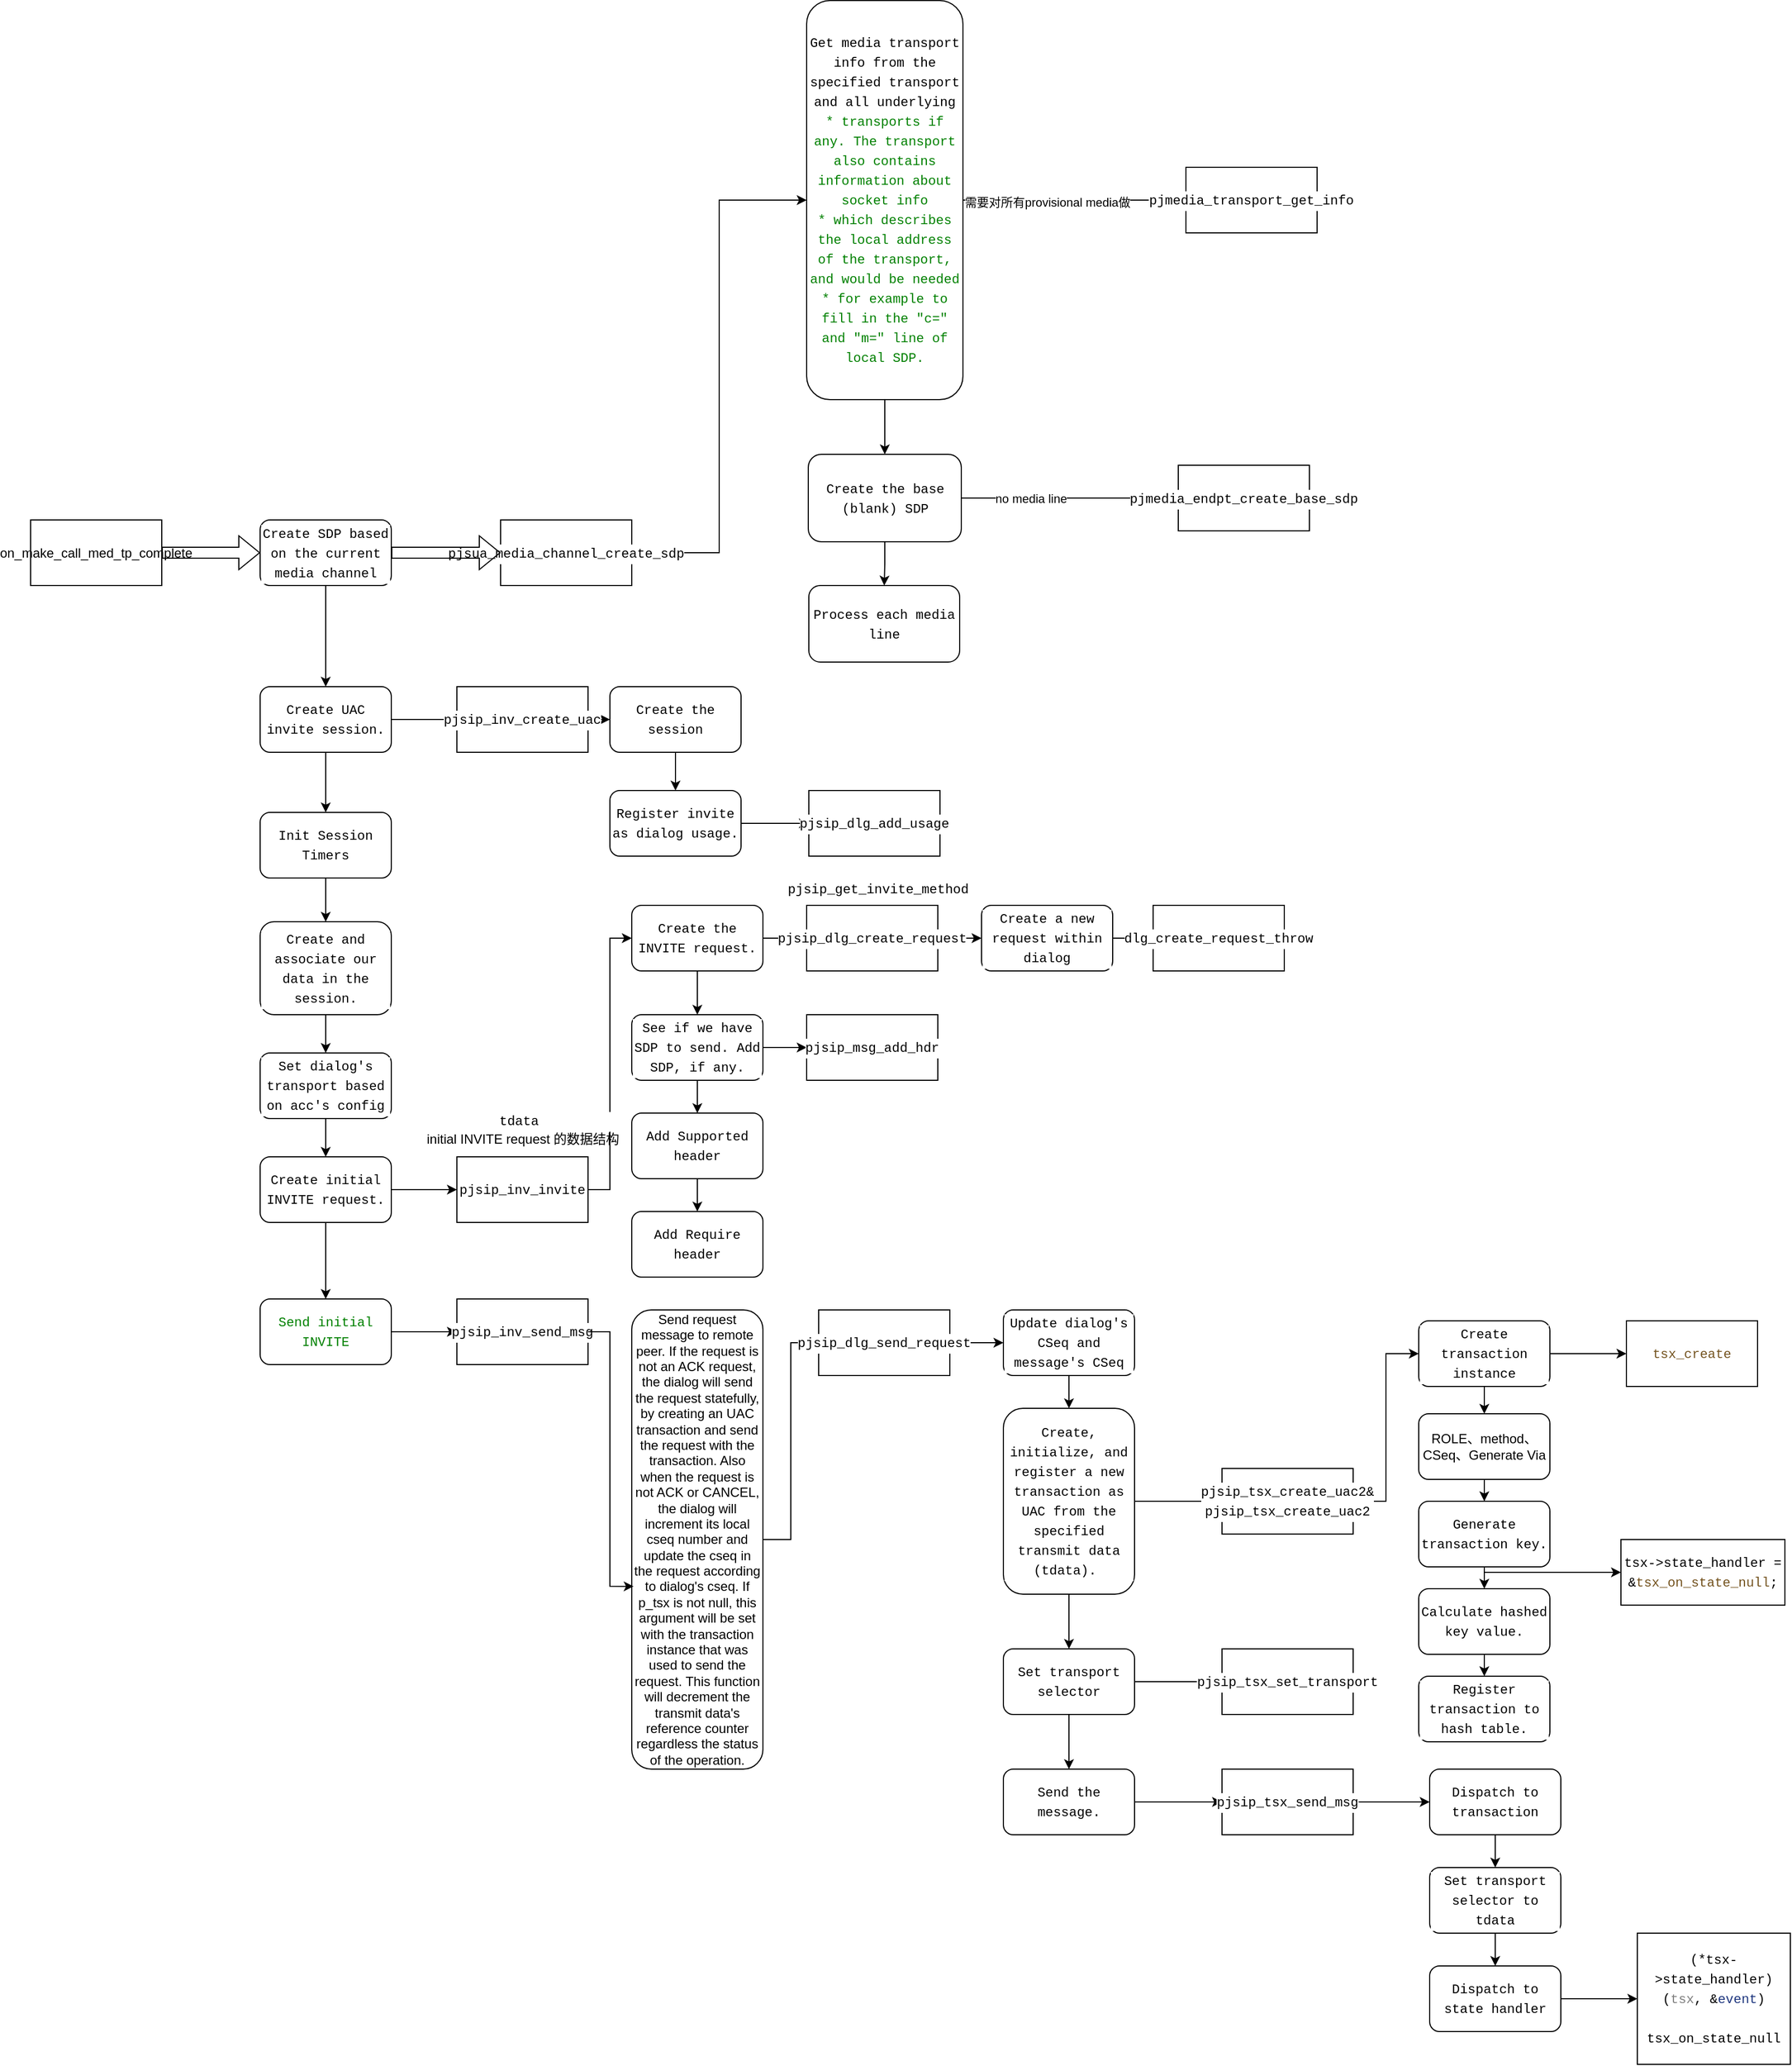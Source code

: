 <mxfile version="23.0.2" type="device">
  <diagram name="第 1 页" id="dm5Nj5f2KzERc9XE3jcm">
    <mxGraphModel dx="3644" dy="2189" grid="1" gridSize="10" guides="1" tooltips="1" connect="1" arrows="1" fold="1" page="1" pageScale="1" pageWidth="827" pageHeight="1169" math="0" shadow="0">
      <root>
        <mxCell id="0" />
        <mxCell id="1" parent="0" />
        <mxCell id="-eo6Yc6-5UVX0u5PC9od-1" style="edgeStyle=orthogonalEdgeStyle;rounded=0;orthogonalLoop=1;jettySize=auto;html=1;exitX=1;exitY=0.5;exitDx=0;exitDy=0;entryX=0;entryY=0.5;entryDx=0;entryDy=0;shape=flexArrow;" edge="1" parent="1" source="-eo6Yc6-5UVX0u5PC9od-2" target="-eo6Yc6-5UVX0u5PC9od-7">
          <mxGeometry relative="1" as="geometry" />
        </mxCell>
        <mxCell id="-eo6Yc6-5UVX0u5PC9od-2" value="on_make_call_med_tp_complete" style="whiteSpace=wrap;html=1;" vertex="1" parent="1">
          <mxGeometry x="-1550" y="347.5" width="120" height="60" as="geometry" />
        </mxCell>
        <mxCell id="-eo6Yc6-5UVX0u5PC9od-3" style="edgeStyle=orthogonalEdgeStyle;rounded=0;orthogonalLoop=1;jettySize=auto;html=1;exitX=1;exitY=0.5;exitDx=0;exitDy=0;entryX=0;entryY=0.5;entryDx=0;entryDy=0;" edge="1" parent="1" source="-eo6Yc6-5UVX0u5PC9od-4" target="-eo6Yc6-5UVX0u5PC9od-11">
          <mxGeometry relative="1" as="geometry" />
        </mxCell>
        <mxCell id="-eo6Yc6-5UVX0u5PC9od-4" value="&lt;div style=&quot;background-color: rgb(255, 255, 255); font-family: Menlo, Monaco, &amp;quot;Courier New&amp;quot;, monospace; line-height: 18px;&quot;&gt;pjsua_media_channel_create_sdp&lt;/div&gt;" style="whiteSpace=wrap;html=1;" vertex="1" parent="1">
          <mxGeometry x="-1120" y="347.5" width="120" height="60" as="geometry" />
        </mxCell>
        <mxCell id="-eo6Yc6-5UVX0u5PC9od-5" style="edgeStyle=orthogonalEdgeStyle;rounded=0;orthogonalLoop=1;jettySize=auto;html=1;exitX=1;exitY=0.5;exitDx=0;exitDy=0;entryX=0;entryY=0.5;entryDx=0;entryDy=0;shape=flexArrow;" edge="1" parent="1" source="-eo6Yc6-5UVX0u5PC9od-7" target="-eo6Yc6-5UVX0u5PC9od-4">
          <mxGeometry relative="1" as="geometry" />
        </mxCell>
        <mxCell id="-eo6Yc6-5UVX0u5PC9od-6" style="edgeStyle=orthogonalEdgeStyle;rounded=0;orthogonalLoop=1;jettySize=auto;html=1;exitX=0.5;exitY=1;exitDx=0;exitDy=0;entryX=0.5;entryY=0;entryDx=0;entryDy=0;" edge="1" parent="1" source="-eo6Yc6-5UVX0u5PC9od-7" target="-eo6Yc6-5UVX0u5PC9od-21">
          <mxGeometry relative="1" as="geometry" />
        </mxCell>
        <mxCell id="-eo6Yc6-5UVX0u5PC9od-7" value="&lt;div style=&quot;background-color: rgb(255, 255, 255); font-family: Menlo, Monaco, &amp;quot;Courier New&amp;quot;, monospace; line-height: 18px;&quot;&gt;Create SDP based on the current media channel&lt;/div&gt;" style="rounded=1;whiteSpace=wrap;html=1;" vertex="1" parent="1">
          <mxGeometry x="-1340" y="347.5" width="120" height="60" as="geometry" />
        </mxCell>
        <mxCell id="-eo6Yc6-5UVX0u5PC9od-8" style="edgeStyle=orthogonalEdgeStyle;rounded=0;orthogonalLoop=1;jettySize=auto;html=1;exitX=0.5;exitY=1;exitDx=0;exitDy=0;" edge="1" parent="1" source="-eo6Yc6-5UVX0u5PC9od-11" target="-eo6Yc6-5UVX0u5PC9od-16">
          <mxGeometry relative="1" as="geometry" />
        </mxCell>
        <mxCell id="-eo6Yc6-5UVX0u5PC9od-9" style="edgeStyle=orthogonalEdgeStyle;rounded=0;orthogonalLoop=1;jettySize=auto;html=1;exitX=1;exitY=0.5;exitDx=0;exitDy=0;entryX=0;entryY=0.5;entryDx=0;entryDy=0;" edge="1" parent="1" source="-eo6Yc6-5UVX0u5PC9od-11" target="-eo6Yc6-5UVX0u5PC9od-12">
          <mxGeometry relative="1" as="geometry" />
        </mxCell>
        <mxCell id="-eo6Yc6-5UVX0u5PC9od-10" value="需要对所有provisional media做" style="edgeLabel;html=1;align=center;verticalAlign=middle;resizable=0;points=[];" vertex="1" connectable="0" parent="-eo6Yc6-5UVX0u5PC9od-9">
          <mxGeometry x="-0.247" y="-2" relative="1" as="geometry">
            <mxPoint as="offset" />
          </mxGeometry>
        </mxCell>
        <mxCell id="-eo6Yc6-5UVX0u5PC9od-11" value="&lt;div style=&quot;background-color: rgb(255, 255, 255); font-family: Menlo, Monaco, &amp;quot;Courier New&amp;quot;, monospace; line-height: 18px;&quot;&gt;&lt;div&gt;Get media transport info from the specified transport and all underlying &lt;/div&gt;&lt;div&gt;&lt;span style=&quot;color: #008000;&quot;&gt; * transports if any. The transport also contains information about socket info&lt;/span&gt;&lt;/div&gt;&lt;div&gt;&lt;span style=&quot;color: #008000;&quot;&gt; * which describes the local address of the transport, and would be needed&lt;/span&gt;&lt;/div&gt;&lt;div&gt;&lt;span style=&quot;color: #008000;&quot;&gt; * for example to fill in the &quot;c=&quot; and &quot;m=&quot; line of local SDP.&lt;/span&gt;&lt;/div&gt;&lt;/div&gt;" style="rounded=1;whiteSpace=wrap;html=1;" vertex="1" parent="1">
          <mxGeometry x="-840" y="-127.5" width="143" height="365" as="geometry" />
        </mxCell>
        <mxCell id="-eo6Yc6-5UVX0u5PC9od-12" value="&lt;div style=&quot;background-color: rgb(255, 255, 255); font-family: Menlo, Monaco, &amp;quot;Courier New&amp;quot;, monospace; line-height: 18px;&quot;&gt;pjmedia_transport_get_info&lt;/div&gt;" style="whiteSpace=wrap;html=1;" vertex="1" parent="1">
          <mxGeometry x="-493" y="25" width="120" height="60" as="geometry" />
        </mxCell>
        <mxCell id="-eo6Yc6-5UVX0u5PC9od-13" style="edgeStyle=orthogonalEdgeStyle;rounded=0;orthogonalLoop=1;jettySize=auto;html=1;exitX=1;exitY=0.5;exitDx=0;exitDy=0;entryX=0;entryY=0.5;entryDx=0;entryDy=0;" edge="1" parent="1" source="-eo6Yc6-5UVX0u5PC9od-16" target="-eo6Yc6-5UVX0u5PC9od-17">
          <mxGeometry relative="1" as="geometry" />
        </mxCell>
        <mxCell id="-eo6Yc6-5UVX0u5PC9od-14" value="no media line" style="edgeLabel;html=1;align=center;verticalAlign=middle;resizable=0;points=[];" vertex="1" connectable="0" parent="-eo6Yc6-5UVX0u5PC9od-13">
          <mxGeometry x="-0.365" relative="1" as="geometry">
            <mxPoint as="offset" />
          </mxGeometry>
        </mxCell>
        <mxCell id="-eo6Yc6-5UVX0u5PC9od-15" value="" style="edgeStyle=orthogonalEdgeStyle;rounded=0;orthogonalLoop=1;jettySize=auto;html=1;" edge="1" parent="1" source="-eo6Yc6-5UVX0u5PC9od-16" target="-eo6Yc6-5UVX0u5PC9od-18">
          <mxGeometry relative="1" as="geometry" />
        </mxCell>
        <mxCell id="-eo6Yc6-5UVX0u5PC9od-16" value="&lt;div style=&quot;background-color: rgb(255, 255, 255); font-family: Menlo, Monaco, &amp;quot;Courier New&amp;quot;, monospace; line-height: 18px;&quot;&gt;Create the base (blank) SDP&lt;/div&gt;" style="rounded=1;whiteSpace=wrap;html=1;" vertex="1" parent="1">
          <mxGeometry x="-838.5" y="287.5" width="140" height="80" as="geometry" />
        </mxCell>
        <mxCell id="-eo6Yc6-5UVX0u5PC9od-17" value="&lt;div style=&quot;background-color: rgb(255, 255, 255); font-family: Menlo, Monaco, &amp;quot;Courier New&amp;quot;, monospace; line-height: 18px;&quot;&gt;pjmedia_endpt_create_base_sdp&lt;/div&gt;" style="whiteSpace=wrap;html=1;" vertex="1" parent="1">
          <mxGeometry x="-500" y="297.5" width="120" height="60" as="geometry" />
        </mxCell>
        <mxCell id="-eo6Yc6-5UVX0u5PC9od-18" value="&lt;div style=&quot;background-color: rgb(255, 255, 255); font-family: Menlo, Monaco, &amp;quot;Courier New&amp;quot;, monospace; line-height: 18px;&quot;&gt;Process each media line&lt;/div&gt;" style="rounded=1;whiteSpace=wrap;html=1;" vertex="1" parent="1">
          <mxGeometry x="-838" y="407.5" width="138" height="70" as="geometry" />
        </mxCell>
        <mxCell id="-eo6Yc6-5UVX0u5PC9od-19" style="edgeStyle=orthogonalEdgeStyle;rounded=0;orthogonalLoop=1;jettySize=auto;html=1;exitX=1;exitY=0.5;exitDx=0;exitDy=0;entryX=0;entryY=0.5;entryDx=0;entryDy=0;" edge="1" parent="1" source="-eo6Yc6-5UVX0u5PC9od-21" target="-eo6Yc6-5UVX0u5PC9od-23">
          <mxGeometry relative="1" as="geometry" />
        </mxCell>
        <mxCell id="-eo6Yc6-5UVX0u5PC9od-20" value="" style="edgeStyle=orthogonalEdgeStyle;rounded=0;orthogonalLoop=1;jettySize=auto;html=1;" edge="1" parent="1" source="-eo6Yc6-5UVX0u5PC9od-21" target="-eo6Yc6-5UVX0u5PC9od-29">
          <mxGeometry relative="1" as="geometry" />
        </mxCell>
        <mxCell id="-eo6Yc6-5UVX0u5PC9od-21" value="&lt;div style=&quot;background-color: rgb(255, 255, 255); font-family: Menlo, Monaco, &amp;quot;Courier New&amp;quot;, monospace; line-height: 18px;&quot;&gt;Create UAC invite session.&lt;/div&gt;" style="rounded=1;whiteSpace=wrap;html=1;" vertex="1" parent="1">
          <mxGeometry x="-1340" y="500" width="120" height="60" as="geometry" />
        </mxCell>
        <mxCell id="-eo6Yc6-5UVX0u5PC9od-22" value="" style="edgeStyle=orthogonalEdgeStyle;rounded=0;orthogonalLoop=1;jettySize=auto;html=1;" edge="1" parent="1" source="-eo6Yc6-5UVX0u5PC9od-23" target="-eo6Yc6-5UVX0u5PC9od-25">
          <mxGeometry relative="1" as="geometry" />
        </mxCell>
        <mxCell id="-eo6Yc6-5UVX0u5PC9od-23" value="&lt;div style=&quot;background-color: rgb(255, 255, 255); font-family: Menlo, Monaco, &amp;quot;Courier New&amp;quot;, monospace; line-height: 18px;&quot;&gt;pjsip_inv_create_uac&lt;/div&gt;" style="rounded=0;whiteSpace=wrap;html=1;" vertex="1" parent="1">
          <mxGeometry x="-1160" y="500" width="120" height="60" as="geometry" />
        </mxCell>
        <mxCell id="-eo6Yc6-5UVX0u5PC9od-24" value="" style="edgeStyle=orthogonalEdgeStyle;rounded=0;orthogonalLoop=1;jettySize=auto;html=1;" edge="1" parent="1" source="-eo6Yc6-5UVX0u5PC9od-25" target="-eo6Yc6-5UVX0u5PC9od-27">
          <mxGeometry relative="1" as="geometry" />
        </mxCell>
        <mxCell id="-eo6Yc6-5UVX0u5PC9od-25" value="&lt;div style=&quot;background-color: rgb(255, 255, 255); font-family: Menlo, Monaco, &amp;quot;Courier New&amp;quot;, monospace; line-height: 18px;&quot;&gt;Create the session&lt;/div&gt;" style="rounded=1;whiteSpace=wrap;html=1;" vertex="1" parent="1">
          <mxGeometry x="-1020" y="500" width="120" height="60" as="geometry" />
        </mxCell>
        <mxCell id="-eo6Yc6-5UVX0u5PC9od-26" value="" style="edgeStyle=orthogonalEdgeStyle;rounded=0;orthogonalLoop=1;jettySize=auto;html=1;" edge="1" parent="1" source="-eo6Yc6-5UVX0u5PC9od-27" target="-eo6Yc6-5UVX0u5PC9od-37">
          <mxGeometry relative="1" as="geometry" />
        </mxCell>
        <mxCell id="-eo6Yc6-5UVX0u5PC9od-27" value="&lt;div style=&quot;background-color: rgb(255, 255, 255); font-family: Menlo, Monaco, &amp;quot;Courier New&amp;quot;, monospace; line-height: 18px;&quot;&gt;Register invite as dialog usage.&lt;/div&gt;" style="rounded=1;whiteSpace=wrap;html=1;" vertex="1" parent="1">
          <mxGeometry x="-1020" y="595" width="120" height="60" as="geometry" />
        </mxCell>
        <mxCell id="-eo6Yc6-5UVX0u5PC9od-28" value="" style="edgeStyle=orthogonalEdgeStyle;rounded=0;orthogonalLoop=1;jettySize=auto;html=1;" edge="1" parent="1" source="-eo6Yc6-5UVX0u5PC9od-29" target="-eo6Yc6-5UVX0u5PC9od-31">
          <mxGeometry relative="1" as="geometry" />
        </mxCell>
        <mxCell id="-eo6Yc6-5UVX0u5PC9od-29" value="&lt;div style=&quot;background-color: rgb(255, 255, 255); font-family: Menlo, Monaco, &amp;quot;Courier New&amp;quot;, monospace; line-height: 18px;&quot;&gt;Init Session Timers&lt;/div&gt;" style="rounded=1;whiteSpace=wrap;html=1;" vertex="1" parent="1">
          <mxGeometry x="-1340" y="615" width="120" height="60" as="geometry" />
        </mxCell>
        <mxCell id="-eo6Yc6-5UVX0u5PC9od-30" value="" style="edgeStyle=orthogonalEdgeStyle;rounded=0;orthogonalLoop=1;jettySize=auto;html=1;" edge="1" parent="1" source="-eo6Yc6-5UVX0u5PC9od-31" target="-eo6Yc6-5UVX0u5PC9od-33">
          <mxGeometry relative="1" as="geometry" />
        </mxCell>
        <mxCell id="-eo6Yc6-5UVX0u5PC9od-31" value="&lt;div style=&quot;background-color: rgb(255, 255, 255); font-family: Menlo, Monaco, &amp;quot;Courier New&amp;quot;, monospace; line-height: 18px;&quot;&gt;Create and associate our data in the session.&lt;/div&gt;" style="rounded=1;whiteSpace=wrap;html=1;" vertex="1" parent="1">
          <mxGeometry x="-1340" y="715" width="120" height="85" as="geometry" />
        </mxCell>
        <mxCell id="-eo6Yc6-5UVX0u5PC9od-32" value="" style="edgeStyle=orthogonalEdgeStyle;rounded=0;orthogonalLoop=1;jettySize=auto;html=1;" edge="1" parent="1" source="-eo6Yc6-5UVX0u5PC9od-33" target="-eo6Yc6-5UVX0u5PC9od-36">
          <mxGeometry relative="1" as="geometry" />
        </mxCell>
        <mxCell id="-eo6Yc6-5UVX0u5PC9od-33" value="&lt;div style=&quot;background-color: rgb(255, 255, 255); font-family: Menlo, Monaco, &amp;quot;Courier New&amp;quot;, monospace; line-height: 18px;&quot;&gt;Set dialog&#39;s transport based on acc&#39;s config&lt;/div&gt;" style="rounded=1;whiteSpace=wrap;html=1;" vertex="1" parent="1">
          <mxGeometry x="-1340" y="835" width="120" height="60" as="geometry" />
        </mxCell>
        <mxCell id="-eo6Yc6-5UVX0u5PC9od-34" value="" style="edgeStyle=orthogonalEdgeStyle;rounded=0;orthogonalLoop=1;jettySize=auto;html=1;" edge="1" parent="1" source="-eo6Yc6-5UVX0u5PC9od-36" target="-eo6Yc6-5UVX0u5PC9od-39">
          <mxGeometry relative="1" as="geometry" />
        </mxCell>
        <mxCell id="-eo6Yc6-5UVX0u5PC9od-35" value="" style="edgeStyle=orthogonalEdgeStyle;rounded=0;orthogonalLoop=1;jettySize=auto;html=1;" edge="1" parent="1" source="-eo6Yc6-5UVX0u5PC9od-36" target="-eo6Yc6-5UVX0u5PC9od-57">
          <mxGeometry relative="1" as="geometry" />
        </mxCell>
        <mxCell id="-eo6Yc6-5UVX0u5PC9od-36" value="&lt;div style=&quot;background-color: rgb(255, 255, 255); font-family: Menlo, Monaco, &amp;quot;Courier New&amp;quot;, monospace; line-height: 18px;&quot;&gt;&lt;div style=&quot;line-height: 18px;&quot;&gt;Create initial INVITE request.&lt;/div&gt;&lt;/div&gt;" style="rounded=1;whiteSpace=wrap;html=1;" vertex="1" parent="1">
          <mxGeometry x="-1340" y="930" width="120" height="60" as="geometry" />
        </mxCell>
        <mxCell id="-eo6Yc6-5UVX0u5PC9od-37" value="&lt;div style=&quot;background-color: rgb(255, 255, 255); font-family: Menlo, Monaco, &amp;quot;Courier New&amp;quot;, monospace; line-height: 18px;&quot;&gt;pjsip_dlg_add_usage&lt;/div&gt;" style="rounded=0;whiteSpace=wrap;html=1;" vertex="1" parent="1">
          <mxGeometry x="-838" y="595" width="120" height="60" as="geometry" />
        </mxCell>
        <mxCell id="-eo6Yc6-5UVX0u5PC9od-38" style="edgeStyle=orthogonalEdgeStyle;rounded=0;orthogonalLoop=1;jettySize=auto;html=1;exitX=1;exitY=0.5;exitDx=0;exitDy=0;entryX=0;entryY=0.5;entryDx=0;entryDy=0;" edge="1" parent="1" source="-eo6Yc6-5UVX0u5PC9od-39" target="-eo6Yc6-5UVX0u5PC9od-42">
          <mxGeometry relative="1" as="geometry" />
        </mxCell>
        <mxCell id="-eo6Yc6-5UVX0u5PC9od-39" value="&lt;div style=&quot;background-color: rgb(255, 255, 255); font-family: Menlo, Monaco, &amp;quot;Courier New&amp;quot;, monospace; line-height: 18px;&quot;&gt;pjsip_inv_invite&lt;/div&gt;" style="whiteSpace=wrap;html=1;" vertex="1" parent="1">
          <mxGeometry x="-1160" y="930" width="120" height="60" as="geometry" />
        </mxCell>
        <mxCell id="-eo6Yc6-5UVX0u5PC9od-40" value="" style="edgeStyle=orthogonalEdgeStyle;rounded=0;orthogonalLoop=1;jettySize=auto;html=1;" edge="1" parent="1" source="-eo6Yc6-5UVX0u5PC9od-42" target="-eo6Yc6-5UVX0u5PC9od-47">
          <mxGeometry relative="1" as="geometry" />
        </mxCell>
        <mxCell id="-eo6Yc6-5UVX0u5PC9od-41" value="" style="edgeStyle=orthogonalEdgeStyle;rounded=0;orthogonalLoop=1;jettySize=auto;html=1;" edge="1" parent="1" source="-eo6Yc6-5UVX0u5PC9od-42" target="-eo6Yc6-5UVX0u5PC9od-44">
          <mxGeometry relative="1" as="geometry" />
        </mxCell>
        <mxCell id="-eo6Yc6-5UVX0u5PC9od-42" value="&lt;div style=&quot;background-color: rgb(255, 255, 255); font-family: Menlo, Monaco, &amp;quot;Courier New&amp;quot;, monospace; line-height: 18px;&quot;&gt;Create the INVITE request.&lt;/div&gt;" style="rounded=1;whiteSpace=wrap;html=1;" vertex="1" parent="1">
          <mxGeometry x="-1000" y="700" width="120" height="60" as="geometry" />
        </mxCell>
        <mxCell id="-eo6Yc6-5UVX0u5PC9od-43" value="" style="edgeStyle=orthogonalEdgeStyle;rounded=0;orthogonalLoop=1;jettySize=auto;html=1;" edge="1" parent="1" source="-eo6Yc6-5UVX0u5PC9od-44" target="-eo6Yc6-5UVX0u5PC9od-51">
          <mxGeometry relative="1" as="geometry" />
        </mxCell>
        <mxCell id="-eo6Yc6-5UVX0u5PC9od-44" value="&lt;div style=&quot;background-color: rgb(255, 255, 255); font-family: Menlo, Monaco, &amp;quot;Courier New&amp;quot;, monospace; line-height: 18px;&quot;&gt;pjsip_dlg_create_request&lt;/div&gt;" style="whiteSpace=wrap;html=1;" vertex="1" parent="1">
          <mxGeometry x="-840" y="700" width="120" height="60" as="geometry" />
        </mxCell>
        <mxCell id="-eo6Yc6-5UVX0u5PC9od-45" value="" style="edgeStyle=orthogonalEdgeStyle;rounded=0;orthogonalLoop=1;jettySize=auto;html=1;" edge="1" parent="1" source="-eo6Yc6-5UVX0u5PC9od-47" target="-eo6Yc6-5UVX0u5PC9od-49">
          <mxGeometry relative="1" as="geometry" />
        </mxCell>
        <mxCell id="-eo6Yc6-5UVX0u5PC9od-46" style="edgeStyle=orthogonalEdgeStyle;rounded=0;orthogonalLoop=1;jettySize=auto;html=1;exitX=0.5;exitY=1;exitDx=0;exitDy=0;entryX=0.5;entryY=0;entryDx=0;entryDy=0;" edge="1" parent="1" source="-eo6Yc6-5UVX0u5PC9od-47" target="-eo6Yc6-5UVX0u5PC9od-55">
          <mxGeometry relative="1" as="geometry" />
        </mxCell>
        <mxCell id="-eo6Yc6-5UVX0u5PC9od-47" value="&lt;div style=&quot;background-color: rgb(255, 255, 255); font-family: Menlo, Monaco, &amp;quot;Courier New&amp;quot;, monospace; line-height: 18px;&quot;&gt;See if we have SDP to send.&amp;nbsp;Add SDP, if any.&lt;/div&gt;" style="rounded=1;whiteSpace=wrap;html=1;" vertex="1" parent="1">
          <mxGeometry x="-1000" y="800" width="120" height="60" as="geometry" />
        </mxCell>
        <mxCell id="-eo6Yc6-5UVX0u5PC9od-48" value="&lt;div style=&quot;background-color: rgb(255, 255, 255); font-family: Menlo, Monaco, &amp;quot;Courier New&amp;quot;, monospace; line-height: 18px;&quot;&gt;Add Require header&lt;/div&gt;" style="rounded=1;whiteSpace=wrap;html=1;" vertex="1" parent="1">
          <mxGeometry x="-1000" y="980" width="120" height="60" as="geometry" />
        </mxCell>
        <mxCell id="-eo6Yc6-5UVX0u5PC9od-49" value="&lt;div style=&quot;background-color: rgb(255, 255, 255); font-family: Menlo, Monaco, &amp;quot;Courier New&amp;quot;, monospace; line-height: 18px;&quot;&gt;pjsip_msg_add_hdr&lt;/div&gt;" style="whiteSpace=wrap;html=1;" vertex="1" parent="1">
          <mxGeometry x="-840" y="800" width="120" height="60" as="geometry" />
        </mxCell>
        <mxCell id="-eo6Yc6-5UVX0u5PC9od-50" value="" style="edgeStyle=orthogonalEdgeStyle;rounded=0;orthogonalLoop=1;jettySize=auto;html=1;" edge="1" parent="1" source="-eo6Yc6-5UVX0u5PC9od-51" target="-eo6Yc6-5UVX0u5PC9od-52">
          <mxGeometry relative="1" as="geometry" />
        </mxCell>
        <mxCell id="-eo6Yc6-5UVX0u5PC9od-51" value="&lt;div style=&quot;background-color: rgb(255, 255, 255); font-family: Menlo, Monaco, &amp;quot;Courier New&amp;quot;, monospace; line-height: 18px;&quot;&gt;&lt;div style=&quot;line-height: 18px;&quot;&gt;Create a new request within dialog&lt;/div&gt;&lt;/div&gt;" style="rounded=1;whiteSpace=wrap;html=1;" vertex="1" parent="1">
          <mxGeometry x="-680" y="700" width="120" height="60" as="geometry" />
        </mxCell>
        <mxCell id="-eo6Yc6-5UVX0u5PC9od-52" value="&lt;div style=&quot;background-color: rgb(255, 255, 255); font-family: Menlo, Monaco, &amp;quot;Courier New&amp;quot;, monospace; line-height: 18px;&quot;&gt;dlg_create_request_throw&lt;/div&gt;" style="whiteSpace=wrap;html=1;" vertex="1" parent="1">
          <mxGeometry x="-523" y="700" width="120" height="60" as="geometry" />
        </mxCell>
        <mxCell id="-eo6Yc6-5UVX0u5PC9od-53" value="&lt;div style=&quot;background-color: rgb(255, 255, 255); font-family: Menlo, Monaco, &amp;quot;Courier New&amp;quot;, monospace; line-height: 18px;&quot;&gt;pjsip_get_invite_method&lt;/div&gt;" style="text;html=1;align=center;verticalAlign=middle;resizable=0;points=[];autosize=1;strokeColor=none;fillColor=none;" vertex="1" parent="1">
          <mxGeometry x="-870" y="670" width="190" height="30" as="geometry" />
        </mxCell>
        <mxCell id="-eo6Yc6-5UVX0u5PC9od-54" value="" style="edgeStyle=orthogonalEdgeStyle;rounded=0;orthogonalLoop=1;jettySize=auto;html=1;" edge="1" parent="1" source="-eo6Yc6-5UVX0u5PC9od-55" target="-eo6Yc6-5UVX0u5PC9od-48">
          <mxGeometry relative="1" as="geometry" />
        </mxCell>
        <mxCell id="-eo6Yc6-5UVX0u5PC9od-55" value="&lt;div style=&quot;background-color: rgb(255, 255, 255); font-family: Menlo, Monaco, &amp;quot;Courier New&amp;quot;, monospace; line-height: 18px;&quot;&gt;Add Supported header&lt;/div&gt;" style="rounded=1;whiteSpace=wrap;html=1;" vertex="1" parent="1">
          <mxGeometry x="-1000" y="890" width="120" height="60" as="geometry" />
        </mxCell>
        <mxCell id="-eo6Yc6-5UVX0u5PC9od-56" value="" style="edgeStyle=orthogonalEdgeStyle;rounded=0;orthogonalLoop=1;jettySize=auto;html=1;" edge="1" parent="1" source="-eo6Yc6-5UVX0u5PC9od-57" target="-eo6Yc6-5UVX0u5PC9od-58">
          <mxGeometry relative="1" as="geometry" />
        </mxCell>
        <mxCell id="-eo6Yc6-5UVX0u5PC9od-57" value="&lt;meta charset=&quot;utf-8&quot;&gt;&lt;div style=&quot;color: rgb(0, 0, 0); background-color: rgb(255, 255, 255); font-family: Menlo, Monaco, &amp;quot;Courier New&amp;quot;, monospace; font-weight: normal; font-size: 12px; line-height: 18px;&quot;&gt;&lt;div&gt;&lt;span style=&quot;color: #008000;&quot;&gt;Send initial INVITE&lt;/span&gt;&lt;/div&gt;&lt;/div&gt;" style="rounded=1;whiteSpace=wrap;html=1;" vertex="1" parent="1">
          <mxGeometry x="-1340" y="1060" width="120" height="60" as="geometry" />
        </mxCell>
        <mxCell id="-eo6Yc6-5UVX0u5PC9od-58" value="&lt;div style=&quot;background-color: rgb(255, 255, 255); font-family: Menlo, Monaco, &amp;quot;Courier New&amp;quot;, monospace; line-height: 18px;&quot;&gt;pjsip_inv_send_msg&lt;/div&gt;" style="whiteSpace=wrap;html=1;" vertex="1" parent="1">
          <mxGeometry x="-1160" y="1060" width="120" height="60" as="geometry" />
        </mxCell>
        <mxCell id="-eo6Yc6-5UVX0u5PC9od-59" style="edgeStyle=orthogonalEdgeStyle;rounded=0;orthogonalLoop=1;jettySize=auto;html=1;exitX=1;exitY=0.5;exitDx=0;exitDy=0;entryX=0;entryY=0.5;entryDx=0;entryDy=0;" edge="1" parent="1" source="-eo6Yc6-5UVX0u5PC9od-60" target="-eo6Yc6-5UVX0u5PC9od-63">
          <mxGeometry relative="1" as="geometry" />
        </mxCell>
        <mxCell id="-eo6Yc6-5UVX0u5PC9od-60" value="Send request message to remote peer. If the request is not an ACK request, the dialog will send the request statefully, by creating an UAC transaction and send the request with the transaction. Also when the request is not ACK or CANCEL, the dialog will increment its local cseq number and update the cseq in the request according to dialog&#39;s cseq. If p_tsx is not null, this argument will be set with the transaction instance that was used to send the request. This function will decrement the transmit data&#39;s reference counter regardless the status of the operation." style="rounded=1;whiteSpace=wrap;html=1;" vertex="1" parent="1">
          <mxGeometry x="-1000" y="1070" width="120" height="420" as="geometry" />
        </mxCell>
        <mxCell id="-eo6Yc6-5UVX0u5PC9od-61" style="edgeStyle=orthogonalEdgeStyle;rounded=0;orthogonalLoop=1;jettySize=auto;html=1;exitX=1;exitY=0.5;exitDx=0;exitDy=0;entryX=0.014;entryY=0.602;entryDx=0;entryDy=0;entryPerimeter=0;" edge="1" parent="1" source="-eo6Yc6-5UVX0u5PC9od-58" target="-eo6Yc6-5UVX0u5PC9od-60">
          <mxGeometry relative="1" as="geometry" />
        </mxCell>
        <mxCell id="-eo6Yc6-5UVX0u5PC9od-62" value="" style="edgeStyle=orthogonalEdgeStyle;rounded=0;orthogonalLoop=1;jettySize=auto;html=1;" edge="1" parent="1" source="-eo6Yc6-5UVX0u5PC9od-63" target="-eo6Yc6-5UVX0u5PC9od-65">
          <mxGeometry relative="1" as="geometry" />
        </mxCell>
        <mxCell id="-eo6Yc6-5UVX0u5PC9od-63" value="&lt;div style=&quot;background-color: rgb(255, 255, 255); font-family: Menlo, Monaco, &amp;quot;Courier New&amp;quot;, monospace; line-height: 18px;&quot;&gt;pjsip_dlg_send_request&lt;/div&gt;" style="whiteSpace=wrap;html=1;" vertex="1" parent="1">
          <mxGeometry x="-829" y="1070" width="120" height="60" as="geometry" />
        </mxCell>
        <mxCell id="-eo6Yc6-5UVX0u5PC9od-64" style="edgeStyle=orthogonalEdgeStyle;rounded=0;orthogonalLoop=1;jettySize=auto;html=1;exitX=0.5;exitY=1;exitDx=0;exitDy=0;entryX=0.5;entryY=0;entryDx=0;entryDy=0;" edge="1" parent="1" source="-eo6Yc6-5UVX0u5PC9od-65" target="-eo6Yc6-5UVX0u5PC9od-68">
          <mxGeometry relative="1" as="geometry" />
        </mxCell>
        <mxCell id="-eo6Yc6-5UVX0u5PC9od-65" value="&lt;div style=&quot;background-color: rgb(255, 255, 255); font-family: Menlo, Monaco, &amp;quot;Courier New&amp;quot;, monospace; line-height: 18px;&quot;&gt;Update dialog&#39;s CSeq and message&#39;s CSeq&lt;/div&gt;" style="rounded=1;whiteSpace=wrap;html=1;" vertex="1" parent="1">
          <mxGeometry x="-660" y="1070" width="120" height="60" as="geometry" />
        </mxCell>
        <mxCell id="-eo6Yc6-5UVX0u5PC9od-66" value="" style="edgeStyle=orthogonalEdgeStyle;rounded=0;orthogonalLoop=1;jettySize=auto;html=1;" edge="1" parent="1" source="-eo6Yc6-5UVX0u5PC9od-68" target="-eo6Yc6-5UVX0u5PC9od-71">
          <mxGeometry relative="1" as="geometry" />
        </mxCell>
        <mxCell id="-eo6Yc6-5UVX0u5PC9od-67" value="" style="edgeStyle=orthogonalEdgeStyle;rounded=0;orthogonalLoop=1;jettySize=auto;html=1;" edge="1" parent="1" source="-eo6Yc6-5UVX0u5PC9od-68" target="-eo6Yc6-5UVX0u5PC9od-85">
          <mxGeometry relative="1" as="geometry" />
        </mxCell>
        <mxCell id="-eo6Yc6-5UVX0u5PC9od-68" value="&lt;div style=&quot;background-color: rgb(255, 255, 255); font-family: Menlo, Monaco, &amp;quot;Courier New&amp;quot;, monospace; line-height: 18px;&quot;&gt;&lt;div style=&quot;line-height: 18px;&quot;&gt;&lt;div style=&quot;line-height: 18px;&quot;&gt;Create, initialize, and register a new transaction as UAC from the specified transmit data (tdata).&amp;nbsp;&lt;br&gt;&lt;/div&gt;&lt;/div&gt;&lt;/div&gt;" style="rounded=1;whiteSpace=wrap;html=1;" vertex="1" parent="1">
          <mxGeometry x="-660" y="1160" width="120" height="170" as="geometry" />
        </mxCell>
        <mxCell id="-eo6Yc6-5UVX0u5PC9od-69" value="&lt;div style=&quot;background-color: rgb(255, 255, 255); font-family: Menlo, Monaco, &amp;quot;Courier New&amp;quot;, monospace; line-height: 18px;&quot;&gt;tdata&amp;nbsp;&lt;/div&gt;initial INVITE request 的数据结构" style="text;html=1;align=center;verticalAlign=middle;resizable=0;points=[];autosize=1;strokeColor=none;fillColor=none;" vertex="1" parent="1">
          <mxGeometry x="-1200" y="880" width="200" height="50" as="geometry" />
        </mxCell>
        <mxCell id="-eo6Yc6-5UVX0u5PC9od-70" style="edgeStyle=orthogonalEdgeStyle;rounded=0;orthogonalLoop=1;jettySize=auto;html=1;exitX=1;exitY=0.5;exitDx=0;exitDy=0;entryX=0;entryY=0.5;entryDx=0;entryDy=0;" edge="1" parent="1" source="-eo6Yc6-5UVX0u5PC9od-71" target="-eo6Yc6-5UVX0u5PC9od-74">
          <mxGeometry relative="1" as="geometry" />
        </mxCell>
        <mxCell id="-eo6Yc6-5UVX0u5PC9od-71" value="&lt;div style=&quot;background-color: rgb(255, 255, 255); font-family: Menlo, Monaco, &amp;quot;Courier New&amp;quot;, monospace; line-height: 18px;&quot;&gt;pjsip_tsx_create_uac2&amp;amp;&lt;/div&gt;&lt;div style=&quot;background-color: rgb(255, 255, 255); font-family: Menlo, Monaco, &amp;quot;Courier New&amp;quot;, monospace; line-height: 18px;&quot;&gt;pjsip_tsx_create_uac2&lt;/div&gt;" style="whiteSpace=wrap;html=1;" vertex="1" parent="1">
          <mxGeometry x="-460" y="1215" width="120" height="60" as="geometry" />
        </mxCell>
        <mxCell id="-eo6Yc6-5UVX0u5PC9od-72" value="" style="edgeStyle=orthogonalEdgeStyle;rounded=0;orthogonalLoop=1;jettySize=auto;html=1;" edge="1" parent="1" source="-eo6Yc6-5UVX0u5PC9od-74" target="-eo6Yc6-5UVX0u5PC9od-75">
          <mxGeometry relative="1" as="geometry" />
        </mxCell>
        <mxCell id="-eo6Yc6-5UVX0u5PC9od-73" style="edgeStyle=orthogonalEdgeStyle;rounded=0;orthogonalLoop=1;jettySize=auto;html=1;exitX=0.5;exitY=1;exitDx=0;exitDy=0;entryX=0.5;entryY=0;entryDx=0;entryDy=0;" edge="1" parent="1" source="-eo6Yc6-5UVX0u5PC9od-74" target="-eo6Yc6-5UVX0u5PC9od-77">
          <mxGeometry relative="1" as="geometry" />
        </mxCell>
        <mxCell id="-eo6Yc6-5UVX0u5PC9od-74" value="&lt;div style=&quot;background-color: rgb(255, 255, 255); font-family: Menlo, Monaco, &amp;quot;Courier New&amp;quot;, monospace; line-height: 18px;&quot;&gt;Create transaction instance&lt;/div&gt;" style="rounded=1;whiteSpace=wrap;html=1;" vertex="1" parent="1">
          <mxGeometry x="-280" y="1080" width="120" height="60" as="geometry" />
        </mxCell>
        <mxCell id="-eo6Yc6-5UVX0u5PC9od-75" value="&lt;meta charset=&quot;utf-8&quot;&gt;&lt;div style=&quot;color: rgb(0, 0, 0); background-color: rgb(255, 255, 255); font-family: Menlo, Monaco, &amp;quot;Courier New&amp;quot;, monospace; font-weight: normal; font-size: 12px; line-height: 18px;&quot;&gt;&lt;div&gt;&lt;span style=&quot;color: #74531f;&quot;&gt;tsx_create&lt;/span&gt;&lt;/div&gt;&lt;/div&gt;" style="whiteSpace=wrap;html=1;" vertex="1" parent="1">
          <mxGeometry x="-90" y="1080" width="120" height="60" as="geometry" />
        </mxCell>
        <mxCell id="-eo6Yc6-5UVX0u5PC9od-76" style="edgeStyle=orthogonalEdgeStyle;rounded=0;orthogonalLoop=1;jettySize=auto;html=1;exitX=0.5;exitY=1;exitDx=0;exitDy=0;" edge="1" parent="1" source="-eo6Yc6-5UVX0u5PC9od-77" target="-eo6Yc6-5UVX0u5PC9od-79">
          <mxGeometry relative="1" as="geometry" />
        </mxCell>
        <mxCell id="-eo6Yc6-5UVX0u5PC9od-77" value="ROLE、method、CSeq、Generate Via" style="rounded=1;whiteSpace=wrap;html=1;" vertex="1" parent="1">
          <mxGeometry x="-280" y="1165" width="120" height="60" as="geometry" />
        </mxCell>
        <mxCell id="-eo6Yc6-5UVX0u5PC9od-78" style="edgeStyle=orthogonalEdgeStyle;rounded=0;orthogonalLoop=1;jettySize=auto;html=1;exitX=0.5;exitY=1;exitDx=0;exitDy=0;entryX=0.5;entryY=0;entryDx=0;entryDy=0;" edge="1" parent="1" source="-eo6Yc6-5UVX0u5PC9od-79" target="-eo6Yc6-5UVX0u5PC9od-81">
          <mxGeometry relative="1" as="geometry" />
        </mxCell>
        <mxCell id="-eo6Yc6-5UVX0u5PC9od-79" value="&lt;div style=&quot;background-color: rgb(255, 255, 255); font-family: Menlo, Monaco, &amp;quot;Courier New&amp;quot;, monospace; line-height: 18px;&quot;&gt;Generate transaction key.&lt;/div&gt;" style="rounded=1;whiteSpace=wrap;html=1;" vertex="1" parent="1">
          <mxGeometry x="-280" y="1245" width="120" height="60" as="geometry" />
        </mxCell>
        <mxCell id="-eo6Yc6-5UVX0u5PC9od-80" style="edgeStyle=orthogonalEdgeStyle;rounded=0;orthogonalLoop=1;jettySize=auto;html=1;exitX=0.5;exitY=1;exitDx=0;exitDy=0;entryX=0.5;entryY=0;entryDx=0;entryDy=0;" edge="1" parent="1" source="-eo6Yc6-5UVX0u5PC9od-81" target="-eo6Yc6-5UVX0u5PC9od-82">
          <mxGeometry relative="1" as="geometry" />
        </mxCell>
        <mxCell id="-eo6Yc6-5UVX0u5PC9od-81" value="&lt;div style=&quot;background-color: rgb(255, 255, 255); font-family: Menlo, Monaco, &amp;quot;Courier New&amp;quot;, monospace; line-height: 18px;&quot;&gt;Calculate hashed key value.&lt;/div&gt;" style="rounded=1;whiteSpace=wrap;html=1;" vertex="1" parent="1">
          <mxGeometry x="-280" y="1325" width="120" height="60" as="geometry" />
        </mxCell>
        <mxCell id="-eo6Yc6-5UVX0u5PC9od-82" value="&lt;div style=&quot;background-color: rgb(255, 255, 255); font-family: Menlo, Monaco, &amp;quot;Courier New&amp;quot;, monospace; line-height: 18px;&quot;&gt;Register transaction to hash table.&lt;/div&gt;" style="rounded=1;whiteSpace=wrap;html=1;" vertex="1" parent="1">
          <mxGeometry x="-280" y="1405" width="120" height="60" as="geometry" />
        </mxCell>
        <mxCell id="-eo6Yc6-5UVX0u5PC9od-83" value="" style="edgeStyle=orthogonalEdgeStyle;rounded=0;orthogonalLoop=1;jettySize=auto;html=1;" edge="1" parent="1" source="-eo6Yc6-5UVX0u5PC9od-85" target="-eo6Yc6-5UVX0u5PC9od-86">
          <mxGeometry relative="1" as="geometry" />
        </mxCell>
        <mxCell id="-eo6Yc6-5UVX0u5PC9od-84" value="" style="edgeStyle=orthogonalEdgeStyle;rounded=0;orthogonalLoop=1;jettySize=auto;html=1;" edge="1" parent="1" source="-eo6Yc6-5UVX0u5PC9od-85" target="-eo6Yc6-5UVX0u5PC9od-88">
          <mxGeometry relative="1" as="geometry" />
        </mxCell>
        <mxCell id="-eo6Yc6-5UVX0u5PC9od-85" value="&lt;div style=&quot;background-color: rgb(255, 255, 255); font-family: Menlo, Monaco, &amp;quot;Courier New&amp;quot;, monospace; line-height: 18px;&quot;&gt;Set transport selector&lt;/div&gt;" style="rounded=1;whiteSpace=wrap;html=1;" vertex="1" parent="1">
          <mxGeometry x="-660" y="1380" width="120" height="60" as="geometry" />
        </mxCell>
        <mxCell id="-eo6Yc6-5UVX0u5PC9od-86" value="&lt;div style=&quot;background-color: rgb(255, 255, 255); font-family: Menlo, Monaco, &amp;quot;Courier New&amp;quot;, monospace; line-height: 18px;&quot;&gt;pjsip_tsx_set_transport&lt;/div&gt;" style="rounded=0;whiteSpace=wrap;html=1;" vertex="1" parent="1">
          <mxGeometry x="-460" y="1380" width="120" height="60" as="geometry" />
        </mxCell>
        <mxCell id="-eo6Yc6-5UVX0u5PC9od-87" value="" style="edgeStyle=orthogonalEdgeStyle;rounded=0;orthogonalLoop=1;jettySize=auto;html=1;" edge="1" parent="1" source="-eo6Yc6-5UVX0u5PC9od-88" target="-eo6Yc6-5UVX0u5PC9od-90">
          <mxGeometry relative="1" as="geometry" />
        </mxCell>
        <mxCell id="-eo6Yc6-5UVX0u5PC9od-88" value="&lt;div style=&quot;background-color: rgb(255, 255, 255); font-family: Menlo, Monaco, &amp;quot;Courier New&amp;quot;, monospace; line-height: 18px;&quot;&gt;Send the message.&lt;/div&gt;" style="rounded=1;whiteSpace=wrap;html=1;" vertex="1" parent="1">
          <mxGeometry x="-660" y="1490" width="120" height="60" as="geometry" />
        </mxCell>
        <mxCell id="-eo6Yc6-5UVX0u5PC9od-89" style="edgeStyle=orthogonalEdgeStyle;rounded=0;orthogonalLoop=1;jettySize=auto;html=1;exitX=1;exitY=0.5;exitDx=0;exitDy=0;" edge="1" parent="1" source="-eo6Yc6-5UVX0u5PC9od-90" target="-eo6Yc6-5UVX0u5PC9od-92">
          <mxGeometry relative="1" as="geometry" />
        </mxCell>
        <mxCell id="-eo6Yc6-5UVX0u5PC9od-90" value="&lt;div style=&quot;background-color: rgb(255, 255, 255); font-family: Menlo, Monaco, &amp;quot;Courier New&amp;quot;, monospace; line-height: 18px;&quot;&gt;pjsip_tsx_send_msg&lt;/div&gt;" style="whiteSpace=wrap;html=1;" vertex="1" parent="1">
          <mxGeometry x="-460" y="1490" width="120" height="60" as="geometry" />
        </mxCell>
        <mxCell id="-eo6Yc6-5UVX0u5PC9od-91" style="edgeStyle=orthogonalEdgeStyle;rounded=0;orthogonalLoop=1;jettySize=auto;html=1;exitX=0.5;exitY=1;exitDx=0;exitDy=0;" edge="1" parent="1" source="-eo6Yc6-5UVX0u5PC9od-92" target="-eo6Yc6-5UVX0u5PC9od-94">
          <mxGeometry relative="1" as="geometry" />
        </mxCell>
        <mxCell id="-eo6Yc6-5UVX0u5PC9od-92" value="&lt;div style=&quot;background-color: rgb(255, 255, 255); font-family: Menlo, Monaco, &amp;quot;Courier New&amp;quot;, monospace; line-height: 18px;&quot;&gt;Dispatch to transaction&lt;/div&gt;" style="rounded=1;whiteSpace=wrap;html=1;" vertex="1" parent="1">
          <mxGeometry x="-270" y="1490" width="120" height="60" as="geometry" />
        </mxCell>
        <mxCell id="-eo6Yc6-5UVX0u5PC9od-93" style="edgeStyle=orthogonalEdgeStyle;rounded=0;orthogonalLoop=1;jettySize=auto;html=1;exitX=0.5;exitY=1;exitDx=0;exitDy=0;" edge="1" parent="1" source="-eo6Yc6-5UVX0u5PC9od-94" target="-eo6Yc6-5UVX0u5PC9od-96">
          <mxGeometry relative="1" as="geometry" />
        </mxCell>
        <mxCell id="-eo6Yc6-5UVX0u5PC9od-94" value="&lt;div style=&quot;background-color: rgb(255, 255, 255); font-family: Menlo, Monaco, &amp;quot;Courier New&amp;quot;, monospace; line-height: 18px;&quot;&gt;Set transport selector to tdata&lt;/div&gt;" style="rounded=1;whiteSpace=wrap;html=1;" vertex="1" parent="1">
          <mxGeometry x="-270" y="1580" width="120" height="60" as="geometry" />
        </mxCell>
        <mxCell id="-eo6Yc6-5UVX0u5PC9od-95" value="" style="edgeStyle=orthogonalEdgeStyle;rounded=0;orthogonalLoop=1;jettySize=auto;html=1;" edge="1" parent="1" source="-eo6Yc6-5UVX0u5PC9od-96" target="-eo6Yc6-5UVX0u5PC9od-97">
          <mxGeometry relative="1" as="geometry" />
        </mxCell>
        <mxCell id="-eo6Yc6-5UVX0u5PC9od-96" value="&lt;div style=&quot;background-color: rgb(255, 255, 255); font-family: Menlo, Monaco, &amp;quot;Courier New&amp;quot;, monospace; line-height: 18px;&quot;&gt;Dispatch to state handler&lt;/div&gt;" style="rounded=1;whiteSpace=wrap;html=1;" vertex="1" parent="1">
          <mxGeometry x="-270" y="1670" width="120" height="60" as="geometry" />
        </mxCell>
        <mxCell id="-eo6Yc6-5UVX0u5PC9od-97" value="&lt;div style=&quot;background-color: rgb(255, 255, 255); font-family: Menlo, Monaco, &amp;quot;Courier New&amp;quot;, monospace; line-height: 18px;&quot;&gt;(*tsx-&amp;gt;state_handler)(&lt;span style=&quot;color: #808080;&quot;&gt;tsx&lt;/span&gt;, &amp;amp;&lt;span style=&quot;color: #1f377f;&quot;&gt;event&lt;/span&gt;)&lt;/div&gt;&lt;div style=&quot;background-color: rgb(255, 255, 255); font-family: Menlo, Monaco, &amp;quot;Courier New&amp;quot;, monospace; line-height: 18px;&quot;&gt;&lt;br&gt;&lt;/div&gt;&lt;div style=&quot;background-color: rgb(255, 255, 255); font-family: Menlo, Monaco, &amp;quot;Courier New&amp;quot;, monospace; line-height: 18px;&quot;&gt;&lt;div style=&quot;line-height: 18px;&quot;&gt;tsx_on_state_null&lt;/div&gt;&lt;/div&gt;" style="whiteSpace=wrap;html=1;" vertex="1" parent="1">
          <mxGeometry x="-80" y="1640" width="140" height="120" as="geometry" />
        </mxCell>
        <mxCell id="-eo6Yc6-5UVX0u5PC9od-98" value="&lt;div style=&quot;background-color: rgb(255, 255, 255); font-family: Menlo, Monaco, &amp;quot;Courier New&amp;quot;, monospace; line-height: 18px;&quot;&gt;tsx-&amp;gt;state_handler = &amp;amp;&lt;span style=&quot;color: #74531f;&quot;&gt;tsx_on_state_null&lt;/span&gt;;&lt;/div&gt;" style="whiteSpace=wrap;html=1;" vertex="1" parent="1">
          <mxGeometry x="-95" y="1280" width="150" height="60" as="geometry" />
        </mxCell>
        <mxCell id="-eo6Yc6-5UVX0u5PC9od-99" value="" style="endArrow=classic;html=1;rounded=0;entryX=0;entryY=0.5;entryDx=0;entryDy=0;" edge="1" parent="1" target="-eo6Yc6-5UVX0u5PC9od-98">
          <mxGeometry width="50" height="50" relative="1" as="geometry">
            <mxPoint x="-220" y="1310" as="sourcePoint" />
            <mxPoint x="-90" y="1270" as="targetPoint" />
          </mxGeometry>
        </mxCell>
      </root>
    </mxGraphModel>
  </diagram>
</mxfile>
